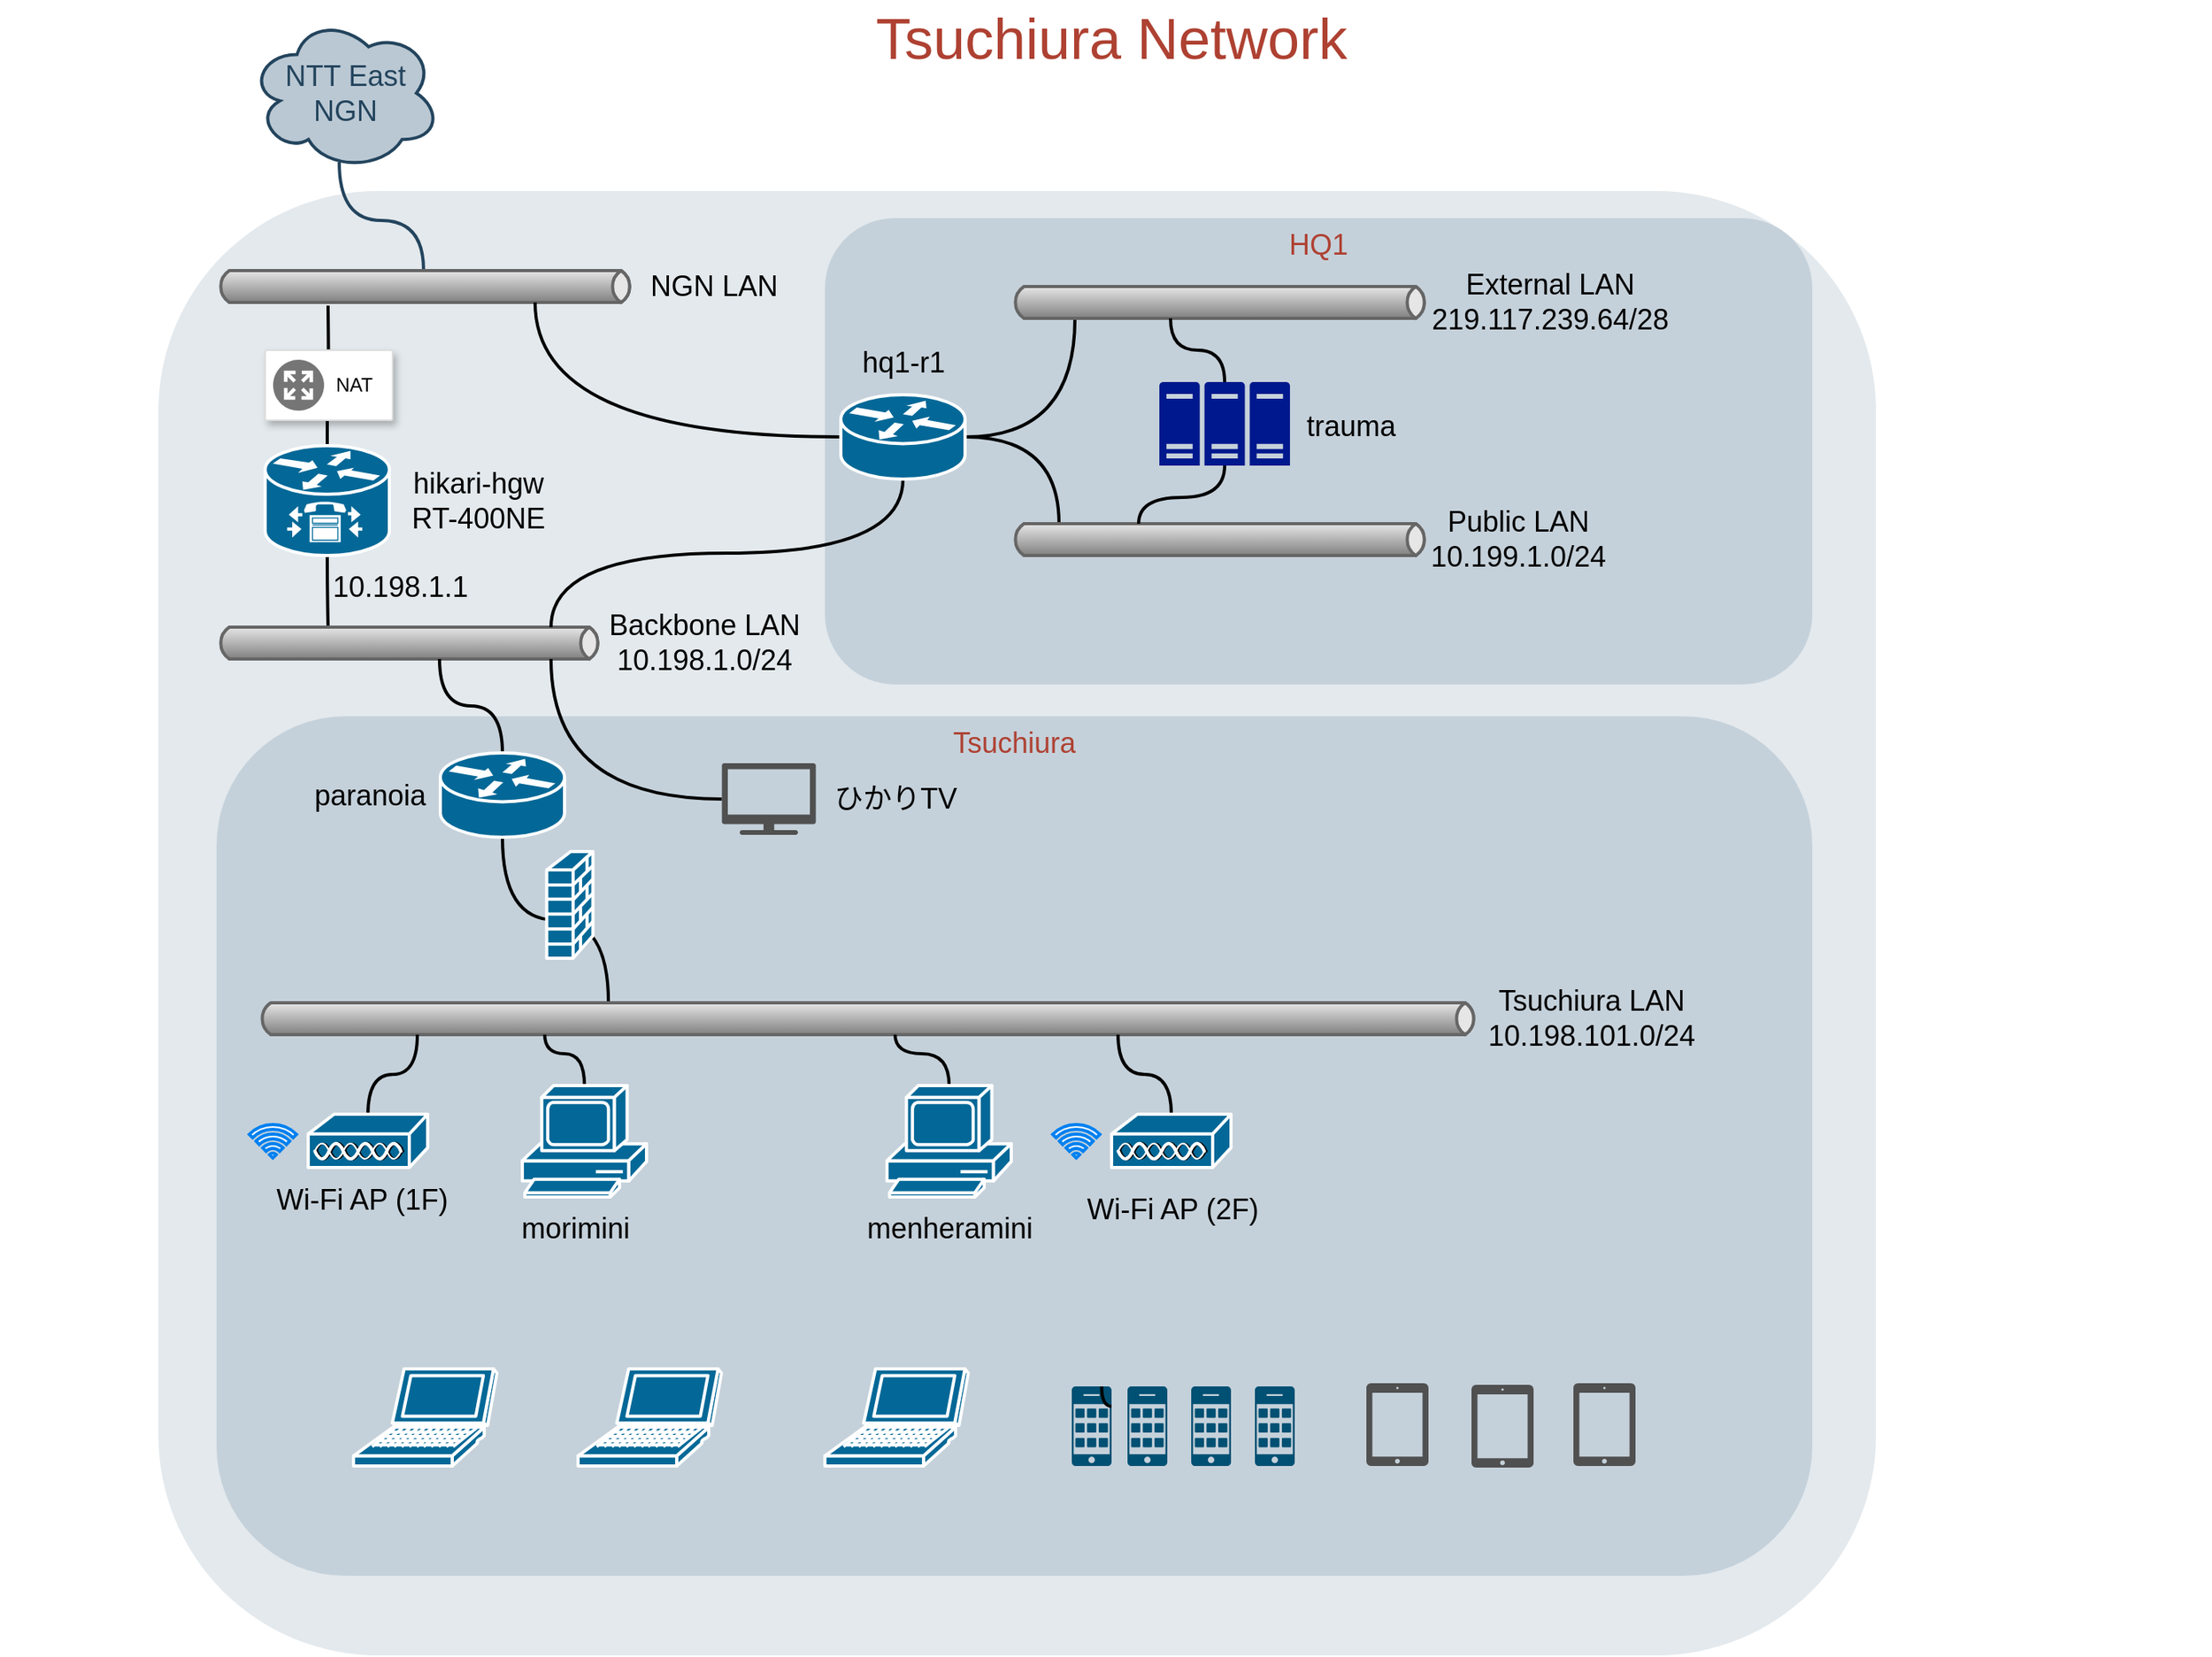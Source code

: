 <mxfile version="20.2.3" type="github">
  <diagram id="a45cf8ec-cd66-6f27-3ac3-be6e809c9e4a" name="Page-1">
    <mxGraphModel dx="1426" dy="820" grid="1" gridSize="10" guides="1" tooltips="1" connect="1" arrows="1" fold="1" page="1" pageScale="1" pageWidth="827" pageHeight="1169" background="none" math="0" shadow="0">
      <root>
        <mxCell id="0" />
        <mxCell id="1" parent="0" />
        <mxCell id="3" value="" style="rounded=1;whiteSpace=wrap;html=1;shadow=0;strokeColor=none;fillColor=#BAC8D3;gradientColor=none;fontSize=18;fontColor=#F08705;opacity=40;fontStyle=0;strokeWidth=3;" parent="1" vertex="1">
          <mxGeometry x="221.5" y="170" width="1078.5" height="920" as="geometry" />
        </mxCell>
        <mxCell id="4" value="HQ1" style="rounded=1;whiteSpace=wrap;html=1;shadow=0;strokeColor=none;fillColor=#BAC8D3;gradientColor=none;fontSize=18;fontColor=#AE4132;verticalAlign=top;opacity=70;fontStyle=0;strokeWidth=3;" parent="1" vertex="1">
          <mxGeometry x="640" y="187" width="620" height="293" as="geometry" />
        </mxCell>
        <mxCell id="5" value="Tsuchiura" style="rounded=1;whiteSpace=wrap;html=1;shadow=0;strokeColor=none;fillColor=#BAC8D3;gradientColor=none;fontSize=18;fontColor=#AE4132;verticalAlign=top;fontStyle=0;opacity=70;strokeWidth=3;" parent="1" vertex="1">
          <mxGeometry x="258" y="500" width="1002" height="540" as="geometry" />
        </mxCell>
        <mxCell id="49" value="&lt;div&gt;NTT East&lt;/div&gt;&lt;div&gt;NGN&lt;br&gt;&lt;/div&gt;" style="ellipse;shape=cloud;whiteSpace=wrap;html=1;shadow=0;strokeColor=#23445D;fillColor=#BAC8D3;gradientColor=none;fontSize=18;fontColor=#23445D;fontStyle=0;gradientDirection=north;strokeWidth=2;" parent="1" vertex="1">
          <mxGeometry x="278.5" y="60" width="120" height="97" as="geometry" />
        </mxCell>
        <mxCell id="115" style="edgeStyle=orthogonalEdgeStyle;html=1;startArrow=none;startFill=0;endArrow=none;endFill=0;fontSize=18;fontColor=#F08705;strokeColor=#23445D;strokeWidth=2;fontStyle=0;entryX=0.471;entryY=0.948;entryDx=0;entryDy=0;entryPerimeter=0;exitX=0;exitY=0;exitDx=130;exitDy=0;exitPerimeter=0;curved=1;" parent="1" source="m5FgOGLgWKNUPv2Rc4Aq-174" target="49" edge="1">
          <mxGeometry relative="1" as="geometry">
            <mxPoint x="330" y="260" as="sourcePoint" />
            <mxPoint x="271.5" y="226.5" as="targetPoint" />
          </mxGeometry>
        </mxCell>
        <mxCell id="168" value="Tsuchiura Network" style="text;html=1;strokeColor=none;fillColor=none;align=center;verticalAlign=middle;whiteSpace=wrap;overflow=hidden;shadow=0;fontSize=36;fontColor=#AE4132;fontStyle=0" parent="1" vertex="1">
          <mxGeometry x="130" y="50" width="1380" height="45" as="geometry" />
        </mxCell>
        <mxCell id="171" style="edgeStyle=orthogonalEdgeStyle;rounded=0;jumpStyle=none;html=1;exitX=0;exitY=0.5;entryX=0;entryY=0.5;shadow=0;labelBackgroundColor=none;startArrow=none;startFill=0;endArrow=classic;endFill=1;endSize=6;jettySize=auto;orthogonalLoop=1;strokeColor=#23445D;strokeWidth=2;fillColor=#F08705;fontFamily=Helvetica;fontSize=14;fontColor=#F08705;align=left;fontStyle=0" parent="1" source="168" target="168" edge="1">
          <mxGeometry relative="1" as="geometry" />
        </mxCell>
        <mxCell id="m5FgOGLgWKNUPv2Rc4Aq-177" style="edgeStyle=orthogonalEdgeStyle;orthogonalLoop=1;jettySize=auto;html=1;entryX=0;entryY=1;entryDx=70;entryDy=0;entryPerimeter=0;fontSize=18;endArrow=none;endFill=0;strokeWidth=2;curved=1;" edge="1" parent="1" source="m5FgOGLgWKNUPv2Rc4Aq-173">
          <mxGeometry relative="1" as="geometry">
            <mxPoint x="327.5" y="275.5" as="sourcePoint" />
            <mxPoint x="328" y="242" as="targetPoint" />
          </mxGeometry>
        </mxCell>
        <mxCell id="m5FgOGLgWKNUPv2Rc4Aq-180" style="edgeStyle=orthogonalEdgeStyle;orthogonalLoop=1;jettySize=auto;html=1;exitX=0.5;exitY=1;exitDx=0;exitDy=0;exitPerimeter=0;entryX=0;entryY=0;entryDx=70;entryDy=0;entryPerimeter=0;fontSize=18;endArrow=none;endFill=0;strokeWidth=2;curved=1;" edge="1" parent="1" source="m5FgOGLgWKNUPv2Rc4Aq-173" target="m5FgOGLgWKNUPv2Rc4Aq-179">
          <mxGeometry relative="1" as="geometry" />
        </mxCell>
        <mxCell id="m5FgOGLgWKNUPv2Rc4Aq-173" value="" style="shape=mxgraph.cisco.routers.ip_telephony_router;sketch=0;html=1;pointerEvents=1;dashed=0;fillColor=#036897;strokeColor=#ffffff;strokeWidth=2;verticalLabelPosition=bottom;verticalAlign=top;align=center;outlineConnect=0;" vertex="1" parent="1">
          <mxGeometry x="288.5" y="330" width="78" height="69" as="geometry" />
        </mxCell>
        <mxCell id="m5FgOGLgWKNUPv2Rc4Aq-174" value="" style="strokeWidth=2;strokeColor=#666666;dashed=0;align=center;html=1;fontSize=8;shape=mxgraph.eip.messageChannel;shadow=0;fillColor=#FFFFFF;gradientColor=none;fontColor=#F08705;fontStyle=0" vertex="1" parent="1">
          <mxGeometry x="258" y="220" width="262" height="20" as="geometry" />
        </mxCell>
        <mxCell id="m5FgOGLgWKNUPv2Rc4Aq-176" value="&lt;font style=&quot;font-size: 18px;&quot;&gt;NGN LAN&lt;/font&gt;" style="text;html=1;resizable=0;autosize=1;align=center;verticalAlign=middle;points=[];fillColor=none;strokeColor=none;rounded=0;" vertex="1" parent="1">
          <mxGeometry x="520" y="210" width="100" height="40" as="geometry" />
        </mxCell>
        <mxCell id="m5FgOGLgWKNUPv2Rc4Aq-179" value="" style="strokeWidth=2;strokeColor=#666666;dashed=0;align=center;html=1;fontSize=8;shape=mxgraph.eip.messageChannel;shadow=0;fillColor=#FFFFFF;gradientColor=none;fontColor=#F08705;fontStyle=0" vertex="1" parent="1">
          <mxGeometry x="258" y="444" width="242" height="20" as="geometry" />
        </mxCell>
        <mxCell id="m5FgOGLgWKNUPv2Rc4Aq-184" style="edgeStyle=orthogonalEdgeStyle;curved=1;orthogonalLoop=1;jettySize=auto;html=1;exitX=0;exitY=0.5;exitDx=0;exitDy=0;exitPerimeter=0;entryX=0;entryY=1;entryDx=200;entryDy=0;entryPerimeter=0;fontSize=18;endArrow=none;endFill=0;strokeWidth=2;" edge="1" parent="1" source="m5FgOGLgWKNUPv2Rc4Aq-183" target="m5FgOGLgWKNUPv2Rc4Aq-174">
          <mxGeometry relative="1" as="geometry" />
        </mxCell>
        <mxCell id="m5FgOGLgWKNUPv2Rc4Aq-185" style="edgeStyle=orthogonalEdgeStyle;curved=1;orthogonalLoop=1;jettySize=auto;html=1;exitX=0.5;exitY=1;exitDx=0;exitDy=0;exitPerimeter=0;entryX=0;entryY=0;entryDx=210;entryDy=0;entryPerimeter=0;fontSize=18;endArrow=none;endFill=0;strokeWidth=2;" edge="1" parent="1" source="m5FgOGLgWKNUPv2Rc4Aq-183" target="m5FgOGLgWKNUPv2Rc4Aq-179">
          <mxGeometry relative="1" as="geometry" />
        </mxCell>
        <mxCell id="m5FgOGLgWKNUPv2Rc4Aq-208" style="edgeStyle=orthogonalEdgeStyle;curved=1;orthogonalLoop=1;jettySize=auto;html=1;exitX=1;exitY=0.5;exitDx=0;exitDy=0;exitPerimeter=0;entryX=0;entryY=1;entryDx=40;entryDy=0;entryPerimeter=0;fontSize=18;endArrow=none;endFill=0;strokeWidth=2;" edge="1" parent="1" source="m5FgOGLgWKNUPv2Rc4Aq-183" target="m5FgOGLgWKNUPv2Rc4Aq-206">
          <mxGeometry relative="1" as="geometry" />
        </mxCell>
        <mxCell id="m5FgOGLgWKNUPv2Rc4Aq-217" style="edgeStyle=orthogonalEdgeStyle;curved=1;orthogonalLoop=1;jettySize=auto;html=1;exitX=1;exitY=0.5;exitDx=0;exitDy=0;exitPerimeter=0;entryX=0;entryY=0;entryDx=30;entryDy=0;entryPerimeter=0;fontSize=18;endArrow=none;endFill=0;strokeWidth=2;" edge="1" parent="1" source="m5FgOGLgWKNUPv2Rc4Aq-183" target="m5FgOGLgWKNUPv2Rc4Aq-215">
          <mxGeometry relative="1" as="geometry" />
        </mxCell>
        <mxCell id="m5FgOGLgWKNUPv2Rc4Aq-183" value="" style="shape=mxgraph.cisco.routers.router;sketch=0;html=1;pointerEvents=1;dashed=0;fillColor=#036897;strokeColor=#ffffff;strokeWidth=2;verticalLabelPosition=bottom;verticalAlign=top;align=center;outlineConnect=0;fontSize=18;" vertex="1" parent="1">
          <mxGeometry x="650" y="298" width="78" height="53" as="geometry" />
        </mxCell>
        <mxCell id="m5FgOGLgWKNUPv2Rc4Aq-187" style="edgeStyle=orthogonalEdgeStyle;curved=1;orthogonalLoop=1;jettySize=auto;html=1;entryX=0;entryY=1;entryDx=140;entryDy=0;entryPerimeter=0;fontSize=18;endArrow=none;endFill=0;strokeWidth=2;" edge="1" parent="1" source="m5FgOGLgWKNUPv2Rc4Aq-186" target="m5FgOGLgWKNUPv2Rc4Aq-179">
          <mxGeometry relative="1" as="geometry" />
        </mxCell>
        <mxCell id="m5FgOGLgWKNUPv2Rc4Aq-189" style="edgeStyle=orthogonalEdgeStyle;curved=1;orthogonalLoop=1;jettySize=auto;html=1;exitX=0.5;exitY=1;exitDx=0;exitDy=0;exitPerimeter=0;entryX=0;entryY=0;entryDx=220;entryDy=0;entryPerimeter=0;fontSize=18;endArrow=none;endFill=0;strokeWidth=2;" edge="1" parent="1" source="m5FgOGLgWKNUPv2Rc4Aq-186" target="m5FgOGLgWKNUPv2Rc4Aq-188">
          <mxGeometry relative="1" as="geometry" />
        </mxCell>
        <mxCell id="m5FgOGLgWKNUPv2Rc4Aq-186" value="" style="shape=mxgraph.cisco.routers.router;sketch=0;html=1;pointerEvents=1;dashed=0;fillColor=#036897;strokeColor=#ffffff;strokeWidth=2;verticalLabelPosition=bottom;verticalAlign=top;align=center;outlineConnect=0;fontSize=18;" vertex="1" parent="1">
          <mxGeometry x="398.5" y="523" width="78" height="53" as="geometry" />
        </mxCell>
        <mxCell id="m5FgOGLgWKNUPv2Rc4Aq-188" value="" style="strokeWidth=2;strokeColor=#666666;dashed=0;align=center;html=1;fontSize=8;shape=mxgraph.eip.messageChannel;shadow=0;fillColor=#FFFFFF;gradientColor=none;fontColor=#F08705;fontStyle=0" vertex="1" parent="1">
          <mxGeometry x="284.05" y="680" width="765.95" height="20" as="geometry" />
        </mxCell>
        <mxCell id="m5FgOGLgWKNUPv2Rc4Aq-190" value="&lt;div&gt;&lt;font style=&quot;font-size: 18px;&quot;&gt;Tsuchiura LAN&lt;/font&gt;&lt;/div&gt;&lt;div&gt;&lt;font style=&quot;font-size: 18px;&quot;&gt;10.198.101.0/24&lt;br&gt;&lt;/font&gt;&lt;/div&gt;" style="text;html=1;resizable=0;autosize=1;align=center;verticalAlign=middle;points=[];fillColor=none;strokeColor=none;rounded=0;" vertex="1" parent="1">
          <mxGeometry x="1046" y="660" width="150" height="60" as="geometry" />
        </mxCell>
        <mxCell id="m5FgOGLgWKNUPv2Rc4Aq-192" value="&lt;div&gt;&lt;font style=&quot;font-size: 18px;&quot;&gt;Backbone LAN&lt;/font&gt;&lt;/div&gt;&lt;div&gt;&lt;font style=&quot;font-size: 18px;&quot;&gt;10.198.1.0/24&lt;br&gt;&lt;/font&gt;&lt;/div&gt;" style="text;html=1;resizable=0;autosize=1;align=center;verticalAlign=middle;points=[];fillColor=none;strokeColor=none;rounded=0;" vertex="1" parent="1">
          <mxGeometry x="494.3" y="424" width="140" height="60" as="geometry" />
        </mxCell>
        <mxCell id="m5FgOGLgWKNUPv2Rc4Aq-199" style="edgeStyle=orthogonalEdgeStyle;curved=1;orthogonalLoop=1;jettySize=auto;html=1;exitX=0.5;exitY=0;exitDx=0;exitDy=0;exitPerimeter=0;entryX=0;entryY=1;entryDx=100;entryDy=0;entryPerimeter=0;fontSize=18;endArrow=none;endFill=0;strokeWidth=2;" edge="1" parent="1" source="m5FgOGLgWKNUPv2Rc4Aq-194" target="m5FgOGLgWKNUPv2Rc4Aq-188">
          <mxGeometry relative="1" as="geometry" />
        </mxCell>
        <mxCell id="m5FgOGLgWKNUPv2Rc4Aq-194" value="" style="shape=mxgraph.cisco.misc.access_point;html=1;pointerEvents=1;dashed=0;fillColor=#036897;strokeColor=#ffffff;strokeWidth=2;verticalLabelPosition=bottom;verticalAlign=top;align=center;outlineConnect=0;fontSize=18;" vertex="1" parent="1">
          <mxGeometry x="315.55" y="750" width="75" height="34" as="geometry" />
        </mxCell>
        <mxCell id="m5FgOGLgWKNUPv2Rc4Aq-197" value="" style="html=1;verticalLabelPosition=bottom;align=center;labelBackgroundColor=#ffffff;verticalAlign=top;strokeWidth=2;strokeColor=#0080F0;shadow=0;dashed=0;shape=mxgraph.ios7.icons.wifi;pointerEvents=1;fontSize=18;" vertex="1" parent="1">
          <mxGeometry x="278.5" y="756.5" width="29.7" height="21" as="geometry" />
        </mxCell>
        <mxCell id="m5FgOGLgWKNUPv2Rc4Aq-198" value="Wi-Fi AP (1F)" style="text;html=1;resizable=0;autosize=1;align=center;verticalAlign=middle;points=[];fillColor=none;strokeColor=none;rounded=0;fontSize=18;" vertex="1" parent="1">
          <mxGeometry x="284.05" y="784" width="130" height="40" as="geometry" />
        </mxCell>
        <mxCell id="m5FgOGLgWKNUPv2Rc4Aq-232" style="edgeStyle=orthogonalEdgeStyle;curved=1;orthogonalLoop=1;jettySize=auto;html=1;exitX=0.5;exitY=0;exitDx=0;exitDy=0;exitPerimeter=0;entryX=0;entryY=1;entryDx=540;entryDy=0;entryPerimeter=0;fontSize=18;endArrow=none;endFill=0;strokeWidth=2;" edge="1" parent="1" source="m5FgOGLgWKNUPv2Rc4Aq-200" target="m5FgOGLgWKNUPv2Rc4Aq-188">
          <mxGeometry relative="1" as="geometry" />
        </mxCell>
        <mxCell id="m5FgOGLgWKNUPv2Rc4Aq-200" value="" style="shape=mxgraph.cisco.misc.access_point;html=1;pointerEvents=1;dashed=0;fillColor=#036897;strokeColor=#ffffff;strokeWidth=2;verticalLabelPosition=bottom;verticalAlign=top;align=center;outlineConnect=0;fontSize=18;" vertex="1" parent="1">
          <mxGeometry x="820" y="750" width="75" height="34" as="geometry" />
        </mxCell>
        <mxCell id="m5FgOGLgWKNUPv2Rc4Aq-202" value="Wi-Fi AP (2F)" style="text;html=1;resizable=0;autosize=1;align=center;verticalAlign=middle;points=[];fillColor=none;strokeColor=none;rounded=0;fontSize=18;" vertex="1" parent="1">
          <mxGeometry x="792.5" y="790" width="130" height="40" as="geometry" />
        </mxCell>
        <mxCell id="m5FgOGLgWKNUPv2Rc4Aq-203" value="" style="html=1;verticalLabelPosition=bottom;align=center;labelBackgroundColor=#ffffff;verticalAlign=top;strokeWidth=2;strokeColor=#0080F0;shadow=0;dashed=0;shape=mxgraph.ios7.icons.wifi;pointerEvents=1;fontSize=18;" vertex="1" parent="1">
          <mxGeometry x="783" y="756.5" width="29.7" height="21" as="geometry" />
        </mxCell>
        <mxCell id="m5FgOGLgWKNUPv2Rc4Aq-204" value="&lt;font style=&quot;font-size: 18px;&quot;&gt;paranoia&lt;/font&gt;" style="text;html=1;resizable=0;autosize=1;align=center;verticalAlign=middle;points=[];fillColor=none;strokeColor=none;rounded=0;" vertex="1" parent="1">
          <mxGeometry x="308.5" y="529.5" width="90" height="40" as="geometry" />
        </mxCell>
        <mxCell id="m5FgOGLgWKNUPv2Rc4Aq-205" value="hq1-r1" style="text;html=1;resizable=0;autosize=1;align=center;verticalAlign=middle;points=[];fillColor=none;strokeColor=none;rounded=0;fontSize=18;" vertex="1" parent="1">
          <mxGeometry x="649" y="258" width="80" height="40" as="geometry" />
        </mxCell>
        <mxCell id="m5FgOGLgWKNUPv2Rc4Aq-206" value="" style="strokeWidth=2;strokeColor=#666666;dashed=0;align=center;html=1;fontSize=8;shape=mxgraph.eip.messageChannel;shadow=0;fillColor=#FFFFFF;gradientColor=none;fontColor=#F08705;fontStyle=0" vertex="1" parent="1">
          <mxGeometry x="757" y="230" width="262" height="20" as="geometry" />
        </mxCell>
        <mxCell id="m5FgOGLgWKNUPv2Rc4Aq-207" value="&lt;div&gt;External LAN&lt;/div&gt;&lt;div&gt;219.117.239.64/28&lt;br&gt;&lt;/div&gt;" style="text;html=1;resizable=0;autosize=1;align=center;verticalAlign=middle;points=[];fillColor=none;strokeColor=none;rounded=0;fontSize=18;" vertex="1" parent="1">
          <mxGeometry x="1010" y="210" width="170" height="60" as="geometry" />
        </mxCell>
        <mxCell id="m5FgOGLgWKNUPv2Rc4Aq-209" value="&lt;div&gt;hikari-hgw&lt;/div&gt;&lt;div&gt;RT-400NE&lt;br&gt;&lt;/div&gt;" style="text;html=1;resizable=0;autosize=1;align=center;verticalAlign=middle;points=[];fillColor=none;strokeColor=none;rounded=0;fontSize=18;" vertex="1" parent="1">
          <mxGeometry x="366.5" y="334.5" width="110" height="60" as="geometry" />
        </mxCell>
        <mxCell id="m5FgOGLgWKNUPv2Rc4Aq-210" value="" style="shape=mxgraph.cisco.security.firewall;sketch=0;html=1;pointerEvents=1;dashed=0;fillColor=#036897;strokeColor=#ffffff;strokeWidth=2;verticalLabelPosition=bottom;verticalAlign=top;align=center;outlineConnect=0;fontSize=18;" vertex="1" parent="1">
          <mxGeometry x="465.3" y="585" width="29" height="67" as="geometry" />
        </mxCell>
        <mxCell id="m5FgOGLgWKNUPv2Rc4Aq-211" value="" style="strokeColor=#dddddd;shadow=1;strokeWidth=1;rounded=1;absoluteArcSize=1;arcSize=2;fontSize=18;" vertex="1" parent="1">
          <mxGeometry x="288.5" y="270" width="80" height="44" as="geometry" />
        </mxCell>
        <mxCell id="m5FgOGLgWKNUPv2Rc4Aq-212" value="NAT" style="sketch=0;dashed=0;connectable=0;html=1;fillColor=#757575;strokeColor=none;shape=mxgraph.gcp2.nat;part=1;labelPosition=right;verticalLabelPosition=middle;align=left;verticalAlign=middle;spacingLeft=5;fontSize=12;" vertex="1" parent="m5FgOGLgWKNUPv2Rc4Aq-211">
          <mxGeometry y="0.5" width="32" height="32" relative="1" as="geometry">
            <mxPoint x="5" y="-16" as="offset" />
          </mxGeometry>
        </mxCell>
        <mxCell id="m5FgOGLgWKNUPv2Rc4Aq-214" value="10.198.1.1" style="text;html=1;resizable=0;autosize=1;align=center;verticalAlign=middle;points=[];fillColor=none;strokeColor=none;rounded=0;fontSize=18;" vertex="1" parent="1">
          <mxGeometry x="318.05" y="399" width="110" height="40" as="geometry" />
        </mxCell>
        <mxCell id="m5FgOGLgWKNUPv2Rc4Aq-215" value="" style="strokeWidth=2;strokeColor=#666666;dashed=0;align=center;html=1;fontSize=8;shape=mxgraph.eip.messageChannel;shadow=0;fillColor=#FFFFFF;gradientColor=none;fontColor=#F08705;fontStyle=0" vertex="1" parent="1">
          <mxGeometry x="757" y="379" width="262" height="20" as="geometry" />
        </mxCell>
        <mxCell id="m5FgOGLgWKNUPv2Rc4Aq-216" value="&lt;div&gt;Public LAN&lt;/div&gt;&lt;div&gt;10.199.1.0/24&lt;br&gt;&lt;/div&gt;" style="text;html=1;resizable=0;autosize=1;align=center;verticalAlign=middle;points=[];fillColor=none;strokeColor=none;rounded=0;fontSize=18;" vertex="1" parent="1">
          <mxGeometry x="1010" y="359" width="130" height="60" as="geometry" />
        </mxCell>
        <mxCell id="m5FgOGLgWKNUPv2Rc4Aq-219" style="edgeStyle=orthogonalEdgeStyle;curved=1;orthogonalLoop=1;jettySize=auto;html=1;exitX=0.5;exitY=0;exitDx=0;exitDy=0;exitPerimeter=0;entryX=0;entryY=1;entryDx=100;entryDy=0;entryPerimeter=0;fontSize=18;endArrow=none;endFill=0;strokeWidth=2;" edge="1" parent="1" source="m5FgOGLgWKNUPv2Rc4Aq-218" target="m5FgOGLgWKNUPv2Rc4Aq-206">
          <mxGeometry relative="1" as="geometry" />
        </mxCell>
        <mxCell id="m5FgOGLgWKNUPv2Rc4Aq-220" style="edgeStyle=orthogonalEdgeStyle;curved=1;orthogonalLoop=1;jettySize=auto;html=1;exitX=0.5;exitY=1;exitDx=0;exitDy=0;exitPerimeter=0;entryX=0;entryY=0;entryDx=80;entryDy=0;entryPerimeter=0;fontSize=18;endArrow=none;endFill=0;strokeWidth=2;" edge="1" parent="1" source="m5FgOGLgWKNUPv2Rc4Aq-218" target="m5FgOGLgWKNUPv2Rc4Aq-215">
          <mxGeometry relative="1" as="geometry" />
        </mxCell>
        <mxCell id="m5FgOGLgWKNUPv2Rc4Aq-218" value="" style="sketch=0;aspect=fixed;pointerEvents=1;shadow=0;dashed=0;html=1;strokeColor=none;labelPosition=center;verticalLabelPosition=bottom;verticalAlign=top;align=center;fillColor=#00188D;shape=mxgraph.mscae.enterprise.server_farm;fontSize=18;" vertex="1" parent="1">
          <mxGeometry x="850" y="290" width="82.03" height="52.5" as="geometry" />
        </mxCell>
        <mxCell id="m5FgOGLgWKNUPv2Rc4Aq-221" value="trauma" style="text;html=1;resizable=0;autosize=1;align=center;verticalAlign=middle;points=[];fillColor=none;strokeColor=none;rounded=0;fontSize=18;" vertex="1" parent="1">
          <mxGeometry x="930" y="298" width="80" height="40" as="geometry" />
        </mxCell>
        <mxCell id="m5FgOGLgWKNUPv2Rc4Aq-233" style="edgeStyle=orthogonalEdgeStyle;curved=1;orthogonalLoop=1;jettySize=auto;html=1;exitX=0.5;exitY=0;exitDx=0;exitDy=0;exitPerimeter=0;entryX=0;entryY=1;entryDx=180;entryDy=0;entryPerimeter=0;fontSize=18;endArrow=none;endFill=0;strokeWidth=2;" edge="1" parent="1" source="m5FgOGLgWKNUPv2Rc4Aq-222" target="m5FgOGLgWKNUPv2Rc4Aq-188">
          <mxGeometry relative="1" as="geometry" />
        </mxCell>
        <mxCell id="m5FgOGLgWKNUPv2Rc4Aq-222" value="" style="shape=mxgraph.cisco.computers_and_peripherals.pc;sketch=0;html=1;pointerEvents=1;dashed=0;fillColor=#036897;strokeColor=#ffffff;strokeWidth=2;verticalLabelPosition=bottom;verticalAlign=top;align=center;outlineConnect=0;fontSize=18;" vertex="1" parent="1">
          <mxGeometry x="450" y="732" width="78" height="70" as="geometry" />
        </mxCell>
        <mxCell id="m5FgOGLgWKNUPv2Rc4Aq-231" style="edgeStyle=orthogonalEdgeStyle;curved=1;orthogonalLoop=1;jettySize=auto;html=1;exitX=0.5;exitY=0;exitDx=0;exitDy=0;exitPerimeter=0;entryX=0;entryY=1;entryDx=400;entryDy=0;entryPerimeter=0;fontSize=18;endArrow=none;endFill=0;strokeWidth=2;" edge="1" parent="1" source="m5FgOGLgWKNUPv2Rc4Aq-224" target="m5FgOGLgWKNUPv2Rc4Aq-188">
          <mxGeometry relative="1" as="geometry" />
        </mxCell>
        <mxCell id="m5FgOGLgWKNUPv2Rc4Aq-224" value="" style="shape=mxgraph.cisco.computers_and_peripherals.pc;sketch=0;html=1;pointerEvents=1;dashed=0;fillColor=#036897;strokeColor=#ffffff;strokeWidth=2;verticalLabelPosition=bottom;verticalAlign=top;align=center;outlineConnect=0;fontSize=18;" vertex="1" parent="1">
          <mxGeometry x="679" y="732" width="78" height="70" as="geometry" />
        </mxCell>
        <mxCell id="m5FgOGLgWKNUPv2Rc4Aq-225" value="morimini" style="text;html=1;resizable=0;autosize=1;align=center;verticalAlign=middle;points=[];fillColor=none;strokeColor=none;rounded=0;fontSize=18;" vertex="1" parent="1">
          <mxGeometry x="438" y="802" width="90" height="40" as="geometry" />
        </mxCell>
        <mxCell id="m5FgOGLgWKNUPv2Rc4Aq-226" value="menheramini" style="text;html=1;resizable=0;autosize=1;align=center;verticalAlign=middle;points=[];fillColor=none;strokeColor=none;rounded=0;fontSize=18;" vertex="1" parent="1">
          <mxGeometry x="653" y="802" width="130" height="40" as="geometry" />
        </mxCell>
        <mxCell id="m5FgOGLgWKNUPv2Rc4Aq-229" style="edgeStyle=orthogonalEdgeStyle;curved=1;orthogonalLoop=1;jettySize=auto;html=1;entryX=0;entryY=1;entryDx=210;entryDy=0;entryPerimeter=0;fontSize=18;endArrow=none;endFill=0;strokeWidth=2;" edge="1" parent="1" source="m5FgOGLgWKNUPv2Rc4Aq-227" target="m5FgOGLgWKNUPv2Rc4Aq-179">
          <mxGeometry relative="1" as="geometry" />
        </mxCell>
        <mxCell id="m5FgOGLgWKNUPv2Rc4Aq-227" value="" style="sketch=0;pointerEvents=1;shadow=0;dashed=0;html=1;strokeColor=none;fillColor=#505050;labelPosition=center;verticalLabelPosition=bottom;verticalAlign=top;outlineConnect=0;align=center;shape=mxgraph.office.devices.tv;fontSize=18;" vertex="1" parent="1">
          <mxGeometry x="575.3" y="529.5" width="59" height="45" as="geometry" />
        </mxCell>
        <mxCell id="m5FgOGLgWKNUPv2Rc4Aq-230" value="ひかりTV" style="text;html=1;resizable=0;autosize=1;align=center;verticalAlign=middle;points=[];fillColor=none;strokeColor=none;rounded=0;fontSize=18;" vertex="1" parent="1">
          <mxGeometry x="634.3" y="532" width="100" height="40" as="geometry" />
        </mxCell>
        <mxCell id="m5FgOGLgWKNUPv2Rc4Aq-234" value="" style="shape=mxgraph.cisco.computers_and_peripherals.laptop;html=1;pointerEvents=1;dashed=0;fillColor=#036897;strokeColor=#ffffff;strokeWidth=2;verticalLabelPosition=bottom;verticalAlign=top;align=center;outlineConnect=0;fontSize=18;" vertex="1" parent="1">
          <mxGeometry x="344" y="910" width="90" height="61" as="geometry" />
        </mxCell>
        <mxCell id="m5FgOGLgWKNUPv2Rc4Aq-235" value="" style="shape=mxgraph.cisco.computers_and_peripherals.laptop;html=1;pointerEvents=1;dashed=0;fillColor=#036897;strokeColor=#ffffff;strokeWidth=2;verticalLabelPosition=bottom;verticalAlign=top;align=center;outlineConnect=0;fontSize=18;" vertex="1" parent="1">
          <mxGeometry x="485" y="910" width="90" height="61" as="geometry" />
        </mxCell>
        <mxCell id="m5FgOGLgWKNUPv2Rc4Aq-236" value="" style="shape=mxgraph.cisco.computers_and_peripherals.laptop;html=1;pointerEvents=1;dashed=0;fillColor=#036897;strokeColor=#ffffff;strokeWidth=2;verticalLabelPosition=bottom;verticalAlign=top;align=center;outlineConnect=0;fontSize=18;" vertex="1" parent="1">
          <mxGeometry x="640" y="910" width="90" height="61" as="geometry" />
        </mxCell>
        <mxCell id="m5FgOGLgWKNUPv2Rc4Aq-237" value="" style="sketch=0;points=[[0.015,0.015,0],[0.985,0.015,0],[0.985,0.985,0],[0.015,0.985,0],[0.25,0,0],[0.5,0,0],[0.75,0,0],[1,0.25,0],[1,0.5,0],[1,0.75,0],[0.75,1,0],[0.5,1,0],[0.25,1,0],[0,0.75,0],[0,0.5,0],[0,0.25,0]];verticalLabelPosition=bottom;html=1;verticalAlign=top;aspect=fixed;align=center;pointerEvents=1;shape=mxgraph.cisco19.cell_phone;fillColor=#005073;strokeColor=none;fontSize=18;" vertex="1" parent="1">
          <mxGeometry x="795" y="921" width="25" height="50" as="geometry" />
        </mxCell>
        <mxCell id="m5FgOGLgWKNUPv2Rc4Aq-238" style="edgeStyle=orthogonalEdgeStyle;curved=1;orthogonalLoop=1;jettySize=auto;html=1;exitX=1;exitY=0.25;exitDx=0;exitDy=0;exitPerimeter=0;entryX=0.75;entryY=0;entryDx=0;entryDy=0;entryPerimeter=0;fontSize=18;endArrow=none;endFill=0;strokeWidth=2;" edge="1" parent="1" source="m5FgOGLgWKNUPv2Rc4Aq-237" target="m5FgOGLgWKNUPv2Rc4Aq-237">
          <mxGeometry relative="1" as="geometry" />
        </mxCell>
        <mxCell id="m5FgOGLgWKNUPv2Rc4Aq-239" value="" style="sketch=0;points=[[0.015,0.015,0],[0.985,0.015,0],[0.985,0.985,0],[0.015,0.985,0],[0.25,0,0],[0.5,0,0],[0.75,0,0],[1,0.25,0],[1,0.5,0],[1,0.75,0],[0.75,1,0],[0.5,1,0],[0.25,1,0],[0,0.75,0],[0,0.5,0],[0,0.25,0]];verticalLabelPosition=bottom;html=1;verticalAlign=top;aspect=fixed;align=center;pointerEvents=1;shape=mxgraph.cisco19.cell_phone;fillColor=#005073;strokeColor=none;fontSize=18;" vertex="1" parent="1">
          <mxGeometry x="830" y="921" width="25" height="50" as="geometry" />
        </mxCell>
        <mxCell id="m5FgOGLgWKNUPv2Rc4Aq-240" value="" style="sketch=0;points=[[0.015,0.015,0],[0.985,0.015,0],[0.985,0.985,0],[0.015,0.985,0],[0.25,0,0],[0.5,0,0],[0.75,0,0],[1,0.25,0],[1,0.5,0],[1,0.75,0],[0.75,1,0],[0.5,1,0],[0.25,1,0],[0,0.75,0],[0,0.5,0],[0,0.25,0]];verticalLabelPosition=bottom;html=1;verticalAlign=top;aspect=fixed;align=center;pointerEvents=1;shape=mxgraph.cisco19.cell_phone;fillColor=#005073;strokeColor=none;fontSize=18;" vertex="1" parent="1">
          <mxGeometry x="870" y="921" width="25" height="50" as="geometry" />
        </mxCell>
        <mxCell id="m5FgOGLgWKNUPv2Rc4Aq-241" value="" style="sketch=0;points=[[0.015,0.015,0],[0.985,0.015,0],[0.985,0.985,0],[0.015,0.985,0],[0.25,0,0],[0.5,0,0],[0.75,0,0],[1,0.25,0],[1,0.5,0],[1,0.75,0],[0.75,1,0],[0.5,1,0],[0.25,1,0],[0,0.75,0],[0,0.5,0],[0,0.25,0]];verticalLabelPosition=bottom;html=1;verticalAlign=top;aspect=fixed;align=center;pointerEvents=1;shape=mxgraph.cisco19.cell_phone;fillColor=#005073;strokeColor=none;fontSize=18;" vertex="1" parent="1">
          <mxGeometry x="910" y="921" width="25" height="50" as="geometry" />
        </mxCell>
        <mxCell id="m5FgOGLgWKNUPv2Rc4Aq-242" value="" style="sketch=0;pointerEvents=1;shadow=0;dashed=0;html=1;strokeColor=none;fillColor=#505050;labelPosition=center;verticalLabelPosition=bottom;verticalAlign=top;outlineConnect=0;align=center;shape=mxgraph.office.devices.tablet_ipad;fontSize=18;" vertex="1" parent="1">
          <mxGeometry x="980" y="919" width="39" height="52" as="geometry" />
        </mxCell>
        <mxCell id="m5FgOGLgWKNUPv2Rc4Aq-243" value="" style="sketch=0;pointerEvents=1;shadow=0;dashed=0;html=1;strokeColor=none;fillColor=#505050;labelPosition=center;verticalLabelPosition=bottom;verticalAlign=top;outlineConnect=0;align=center;shape=mxgraph.office.devices.tablet_ipad;fontSize=18;" vertex="1" parent="1">
          <mxGeometry x="1046" y="920" width="39" height="52" as="geometry" />
        </mxCell>
        <mxCell id="m5FgOGLgWKNUPv2Rc4Aq-244" value="" style="sketch=0;pointerEvents=1;shadow=0;dashed=0;html=1;strokeColor=none;fillColor=#505050;labelPosition=center;verticalLabelPosition=bottom;verticalAlign=top;outlineConnect=0;align=center;shape=mxgraph.office.devices.tablet_ipad;fontSize=18;" vertex="1" parent="1">
          <mxGeometry x="1110" y="919" width="39" height="52" as="geometry" />
        </mxCell>
      </root>
    </mxGraphModel>
  </diagram>
</mxfile>
